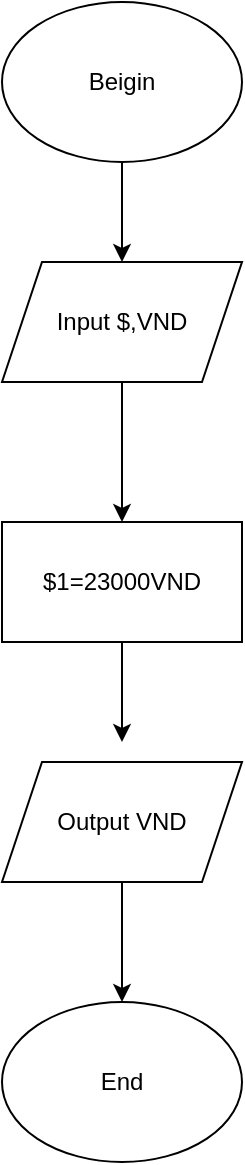 <mxfile version="15.4.0" type="device"><diagram id="C5RBs43oDa-KdzZeNtuy" name="Page-1"><mxGraphModel dx="852" dy="494" grid="1" gridSize="10" guides="1" tooltips="1" connect="1" arrows="1" fold="1" page="1" pageScale="1" pageWidth="827" pageHeight="1169" math="0" shadow="0"><root><mxCell id="WIyWlLk6GJQsqaUBKTNV-0"/><mxCell id="WIyWlLk6GJQsqaUBKTNV-1" parent="WIyWlLk6GJQsqaUBKTNV-0"/><mxCell id="n8Air0nBw0E7csUevC2t-0" style="edgeStyle=orthogonalEdgeStyle;rounded=0;orthogonalLoop=1;jettySize=auto;html=1;exitX=0.5;exitY=1;exitDx=0;exitDy=0;entryX=0.5;entryY=0;entryDx=0;entryDy=0;" edge="1" parent="WIyWlLk6GJQsqaUBKTNV-1" source="n8Air0nBw0E7csUevC2t-1" target="n8Air0nBw0E7csUevC2t-8"><mxGeometry relative="1" as="geometry"/></mxCell><mxCell id="n8Air0nBw0E7csUevC2t-1" value="Beigin" style="ellipse;whiteSpace=wrap;html=1;" vertex="1" parent="WIyWlLk6GJQsqaUBKTNV-1"><mxGeometry x="380" y="90" width="120" height="80" as="geometry"/></mxCell><mxCell id="n8Air0nBw0E7csUevC2t-2" style="edgeStyle=orthogonalEdgeStyle;rounded=0;orthogonalLoop=1;jettySize=auto;html=1;exitX=0.5;exitY=1;exitDx=0;exitDy=0;" edge="1" parent="WIyWlLk6GJQsqaUBKTNV-1" source="n8Air0nBw0E7csUevC2t-3"><mxGeometry relative="1" as="geometry"><mxPoint x="440" y="460" as="targetPoint"/></mxGeometry></mxCell><mxCell id="n8Air0nBw0E7csUevC2t-3" value="$1=23000VND" style="rounded=0;whiteSpace=wrap;html=1;" vertex="1" parent="WIyWlLk6GJQsqaUBKTNV-1"><mxGeometry x="380" y="350" width="120" height="60" as="geometry"/></mxCell><mxCell id="n8Air0nBw0E7csUevC2t-4" style="edgeStyle=orthogonalEdgeStyle;rounded=0;orthogonalLoop=1;jettySize=auto;html=1;exitX=0.5;exitY=1;exitDx=0;exitDy=0;" edge="1" parent="WIyWlLk6GJQsqaUBKTNV-1" source="n8Air0nBw0E7csUevC2t-5" target="n8Air0nBw0E7csUevC2t-6"><mxGeometry relative="1" as="geometry"/></mxCell><mxCell id="n8Air0nBw0E7csUevC2t-5" value="Output VND" style="shape=parallelogram;perimeter=parallelogramPerimeter;whiteSpace=wrap;html=1;fixedSize=1;" vertex="1" parent="WIyWlLk6GJQsqaUBKTNV-1"><mxGeometry x="380" y="470" width="120" height="60" as="geometry"/></mxCell><mxCell id="n8Air0nBw0E7csUevC2t-6" value="End" style="ellipse;whiteSpace=wrap;html=1;" vertex="1" parent="WIyWlLk6GJQsqaUBKTNV-1"><mxGeometry x="380" y="590" width="120" height="80" as="geometry"/></mxCell><mxCell id="n8Air0nBw0E7csUevC2t-7" style="edgeStyle=orthogonalEdgeStyle;rounded=0;orthogonalLoop=1;jettySize=auto;html=1;exitX=0.5;exitY=1;exitDx=0;exitDy=0;entryX=0.5;entryY=0;entryDx=0;entryDy=0;" edge="1" parent="WIyWlLk6GJQsqaUBKTNV-1" source="n8Air0nBw0E7csUevC2t-8" target="n8Air0nBw0E7csUevC2t-3"><mxGeometry relative="1" as="geometry"/></mxCell><mxCell id="n8Air0nBw0E7csUevC2t-8" value="Input $,VND" style="shape=parallelogram;perimeter=parallelogramPerimeter;whiteSpace=wrap;html=1;fixedSize=1;" vertex="1" parent="WIyWlLk6GJQsqaUBKTNV-1"><mxGeometry x="380" y="220" width="120" height="60" as="geometry"/></mxCell></root></mxGraphModel></diagram></mxfile>
